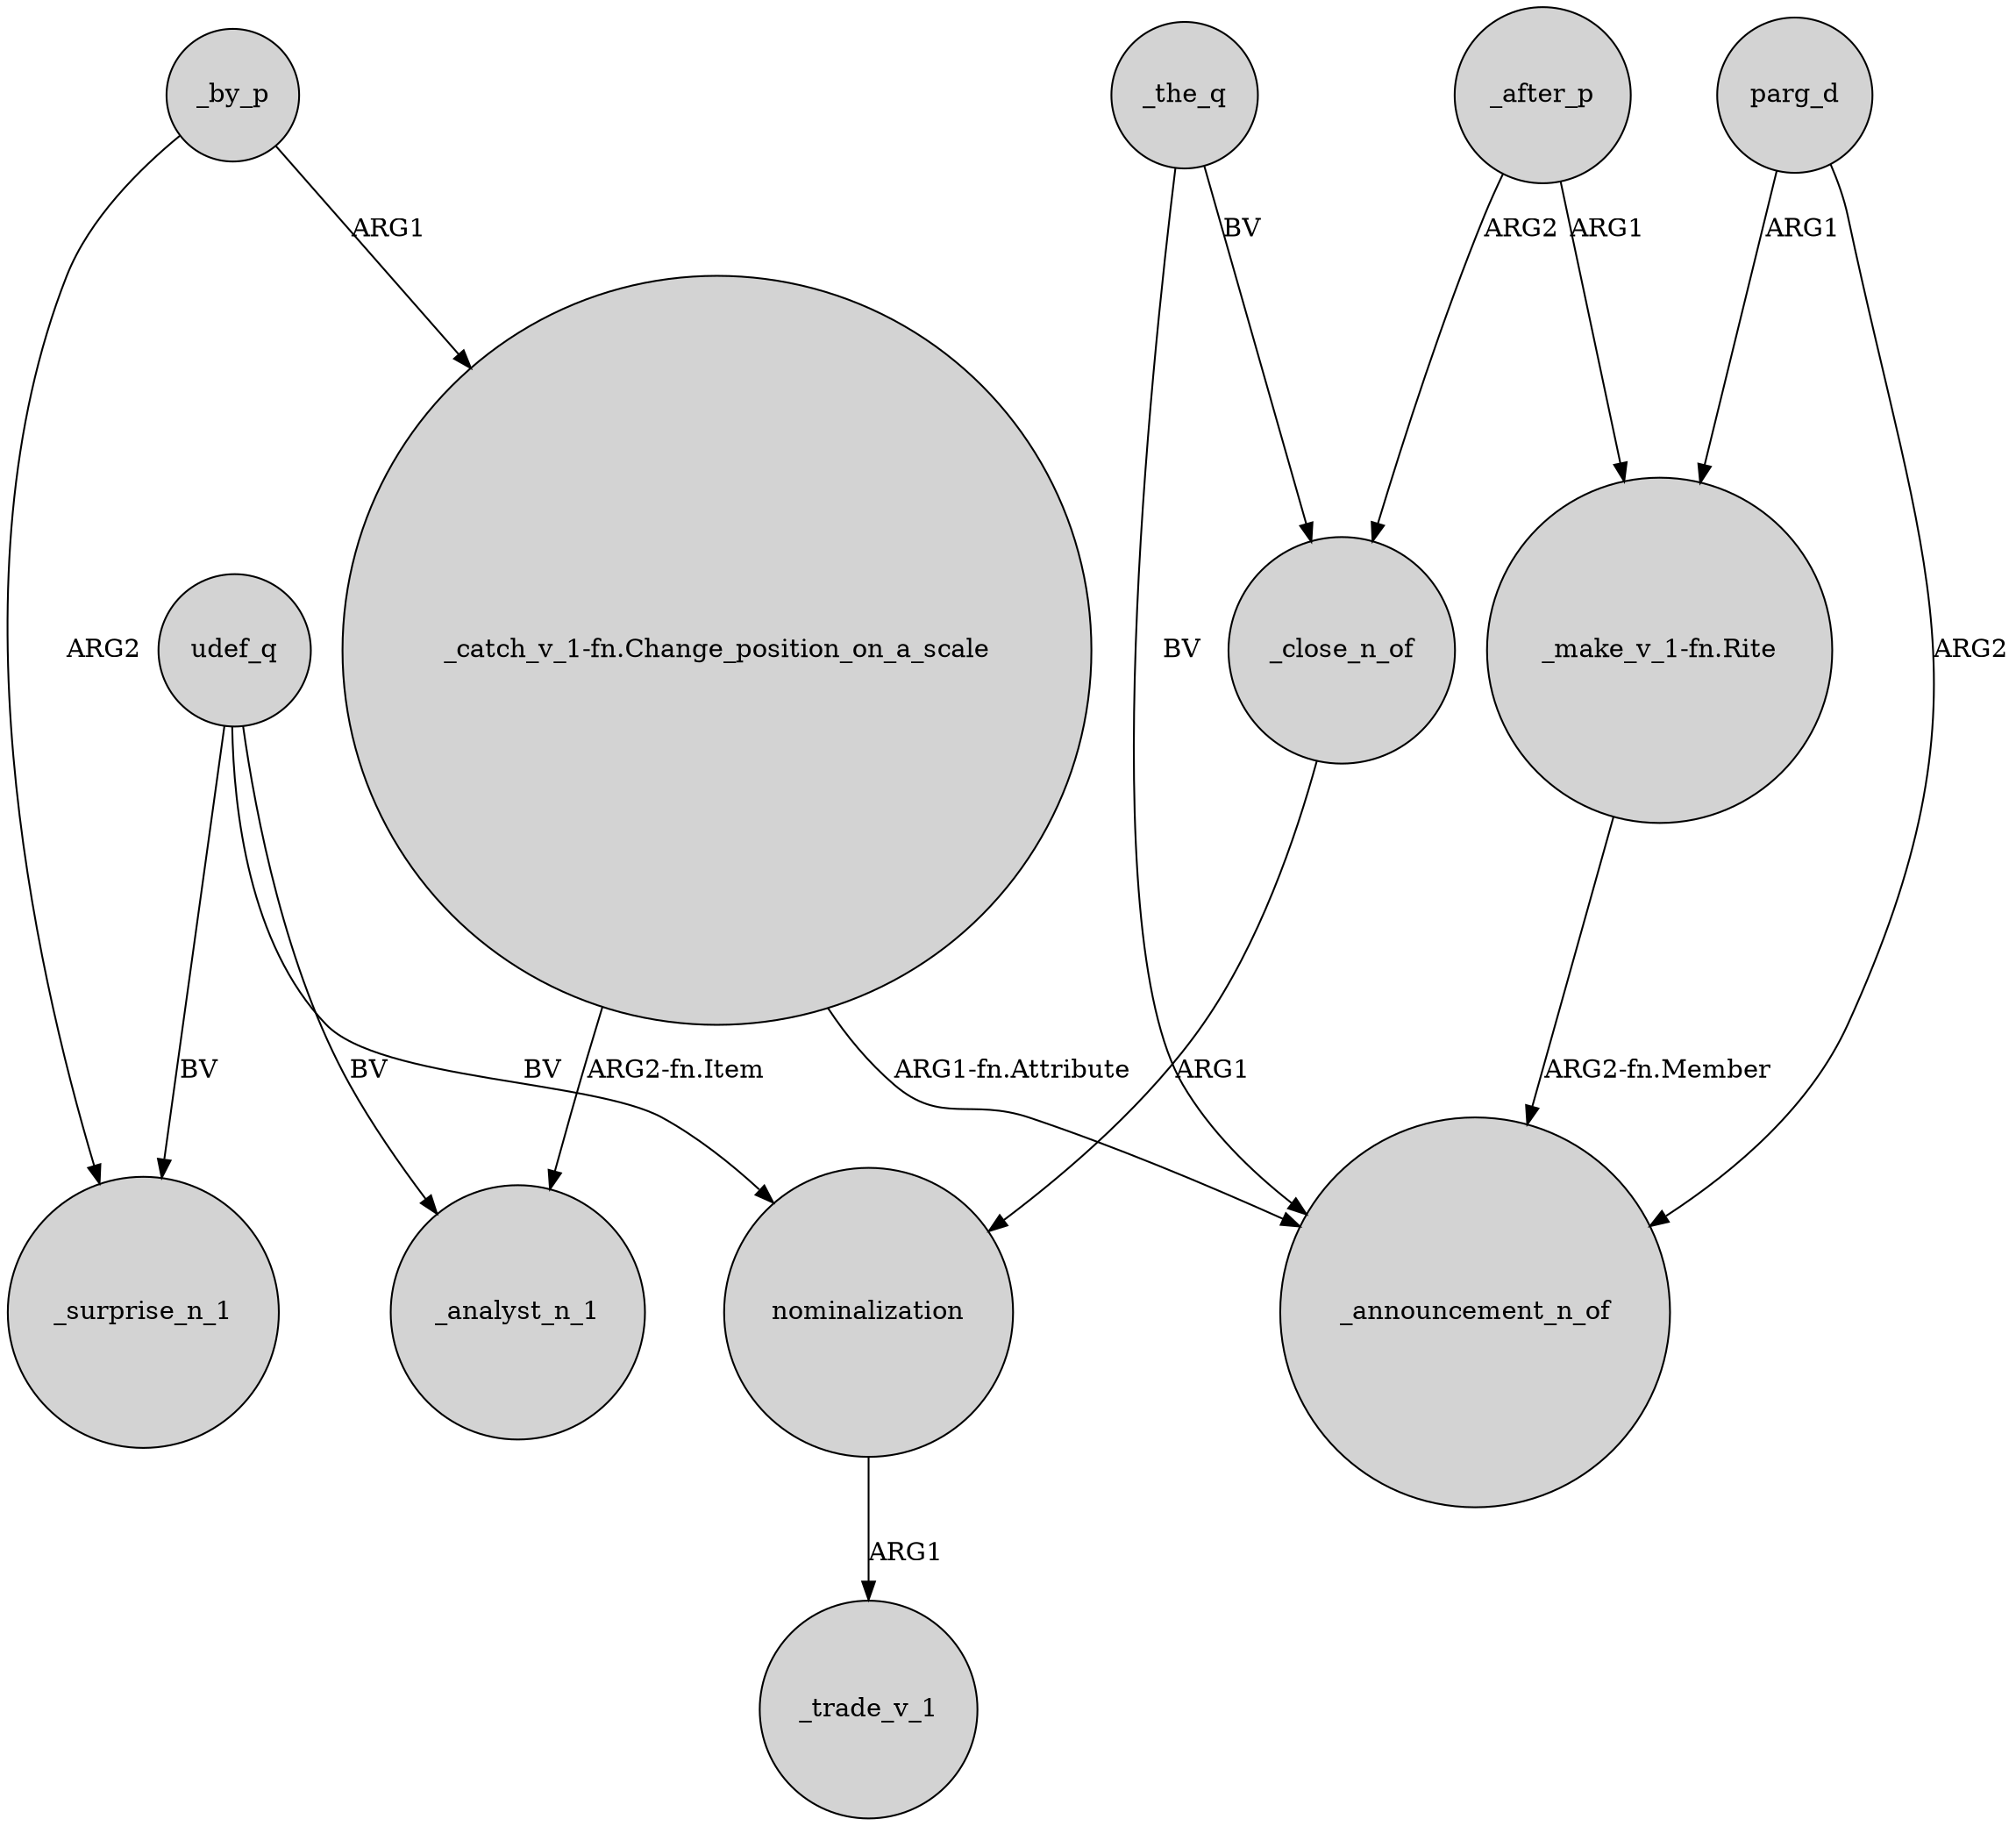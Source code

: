 digraph {
	node [shape=circle style=filled]
	"_catch_v_1-fn.Change_position_on_a_scale" -> _analyst_n_1 [label="ARG2-fn.Item"]
	parg_d -> "_make_v_1-fn.Rite" [label=ARG1]
	_the_q -> _close_n_of [label=BV]
	udef_q -> _surprise_n_1 [label=BV]
	_by_p -> _surprise_n_1 [label=ARG2]
	udef_q -> _analyst_n_1 [label=BV]
	_the_q -> _announcement_n_of [label=BV]
	_by_p -> "_catch_v_1-fn.Change_position_on_a_scale" [label=ARG1]
	_after_p -> "_make_v_1-fn.Rite" [label=ARG1]
	_after_p -> _close_n_of [label=ARG2]
	"_catch_v_1-fn.Change_position_on_a_scale" -> _announcement_n_of [label="ARG1-fn.Attribute"]
	parg_d -> _announcement_n_of [label=ARG2]
	_close_n_of -> nominalization [label=ARG1]
	nominalization -> _trade_v_1 [label=ARG1]
	"_make_v_1-fn.Rite" -> _announcement_n_of [label="ARG2-fn.Member"]
	udef_q -> nominalization [label=BV]
}
